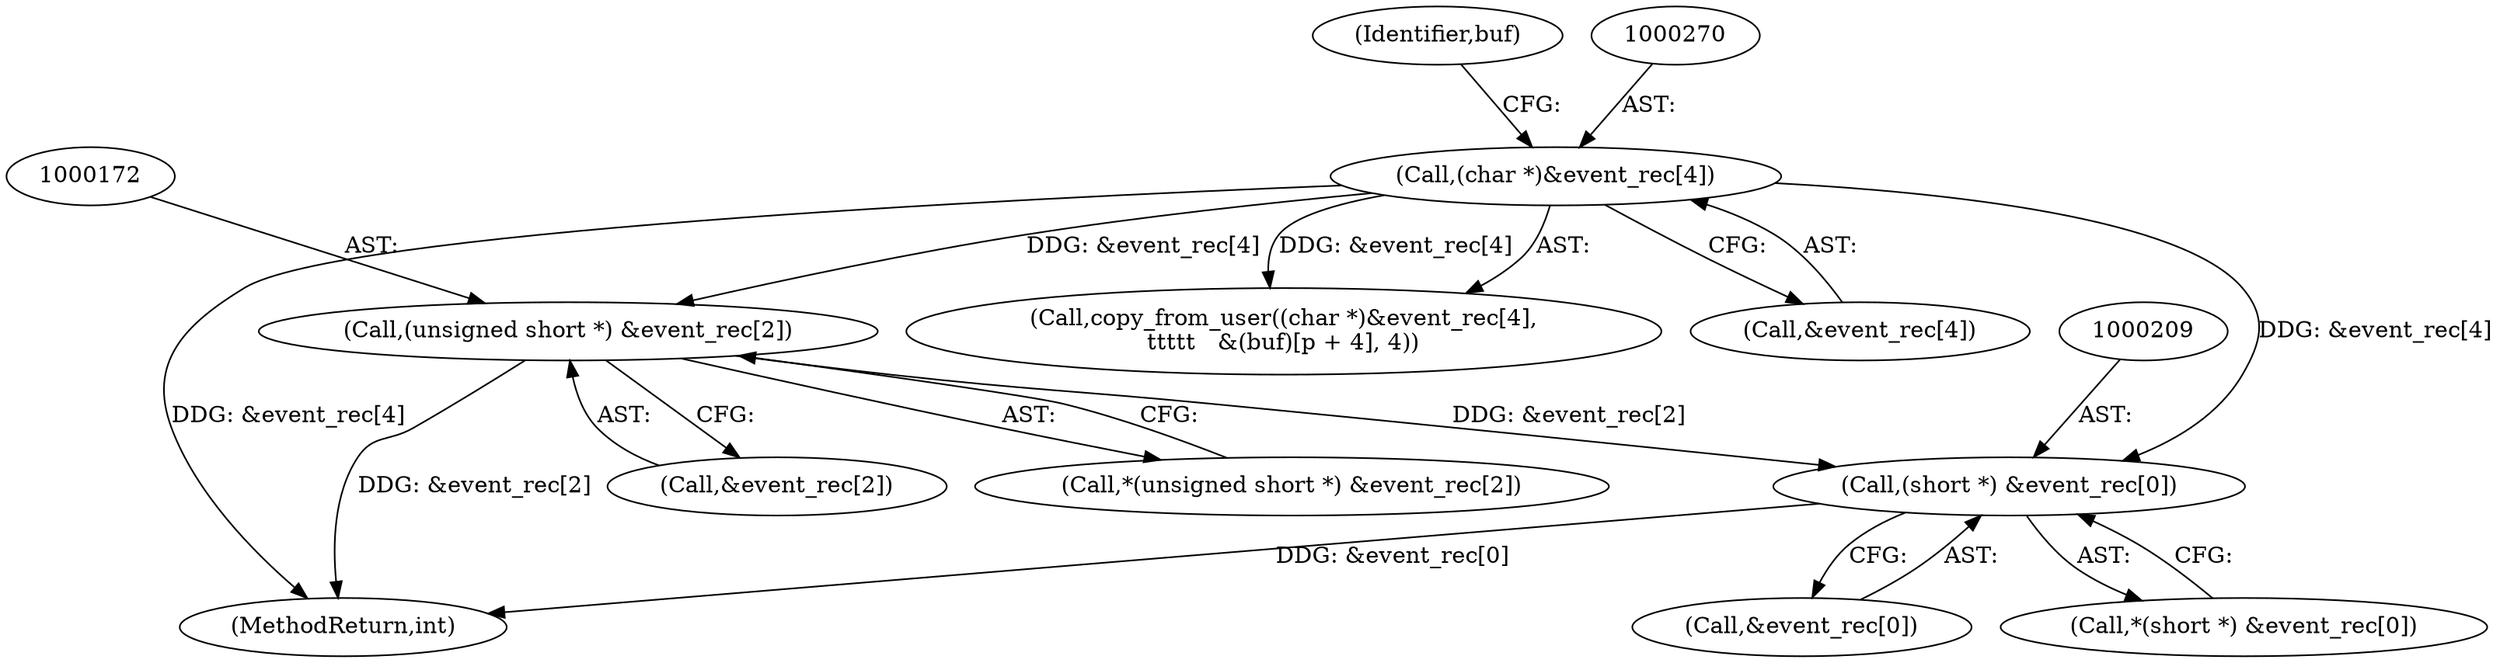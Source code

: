 digraph "0_linux_b769f49463711205d57286e64cf535ed4daf59e9_1@array" {
"1000171" [label="(Call,(unsigned short *) &event_rec[2])"];
"1000269" [label="(Call,(char *)&event_rec[4])"];
"1000208" [label="(Call,(short *) &event_rec[0])"];
"1000268" [label="(Call,copy_from_user((char *)&event_rec[4],\n\t\t\t\t\t   &(buf)[p + 4], 4))"];
"1000271" [label="(Call,&event_rec[4])"];
"1000416" [label="(MethodReturn,int)"];
"1000277" [label="(Identifier,buf)"];
"1000210" [label="(Call,&event_rec[0])"];
"1000269" [label="(Call,(char *)&event_rec[4])"];
"1000170" [label="(Call,*(unsigned short *) &event_rec[2])"];
"1000207" [label="(Call,*(short *) &event_rec[0])"];
"1000171" [label="(Call,(unsigned short *) &event_rec[2])"];
"1000173" [label="(Call,&event_rec[2])"];
"1000208" [label="(Call,(short *) &event_rec[0])"];
"1000171" -> "1000170"  [label="AST: "];
"1000171" -> "1000173"  [label="CFG: "];
"1000172" -> "1000171"  [label="AST: "];
"1000173" -> "1000171"  [label="AST: "];
"1000170" -> "1000171"  [label="CFG: "];
"1000171" -> "1000416"  [label="DDG: &event_rec[2]"];
"1000269" -> "1000171"  [label="DDG: &event_rec[4]"];
"1000171" -> "1000208"  [label="DDG: &event_rec[2]"];
"1000269" -> "1000268"  [label="AST: "];
"1000269" -> "1000271"  [label="CFG: "];
"1000270" -> "1000269"  [label="AST: "];
"1000271" -> "1000269"  [label="AST: "];
"1000277" -> "1000269"  [label="CFG: "];
"1000269" -> "1000416"  [label="DDG: &event_rec[4]"];
"1000269" -> "1000208"  [label="DDG: &event_rec[4]"];
"1000269" -> "1000268"  [label="DDG: &event_rec[4]"];
"1000208" -> "1000207"  [label="AST: "];
"1000208" -> "1000210"  [label="CFG: "];
"1000209" -> "1000208"  [label="AST: "];
"1000210" -> "1000208"  [label="AST: "];
"1000207" -> "1000208"  [label="CFG: "];
"1000208" -> "1000416"  [label="DDG: &event_rec[0]"];
}
